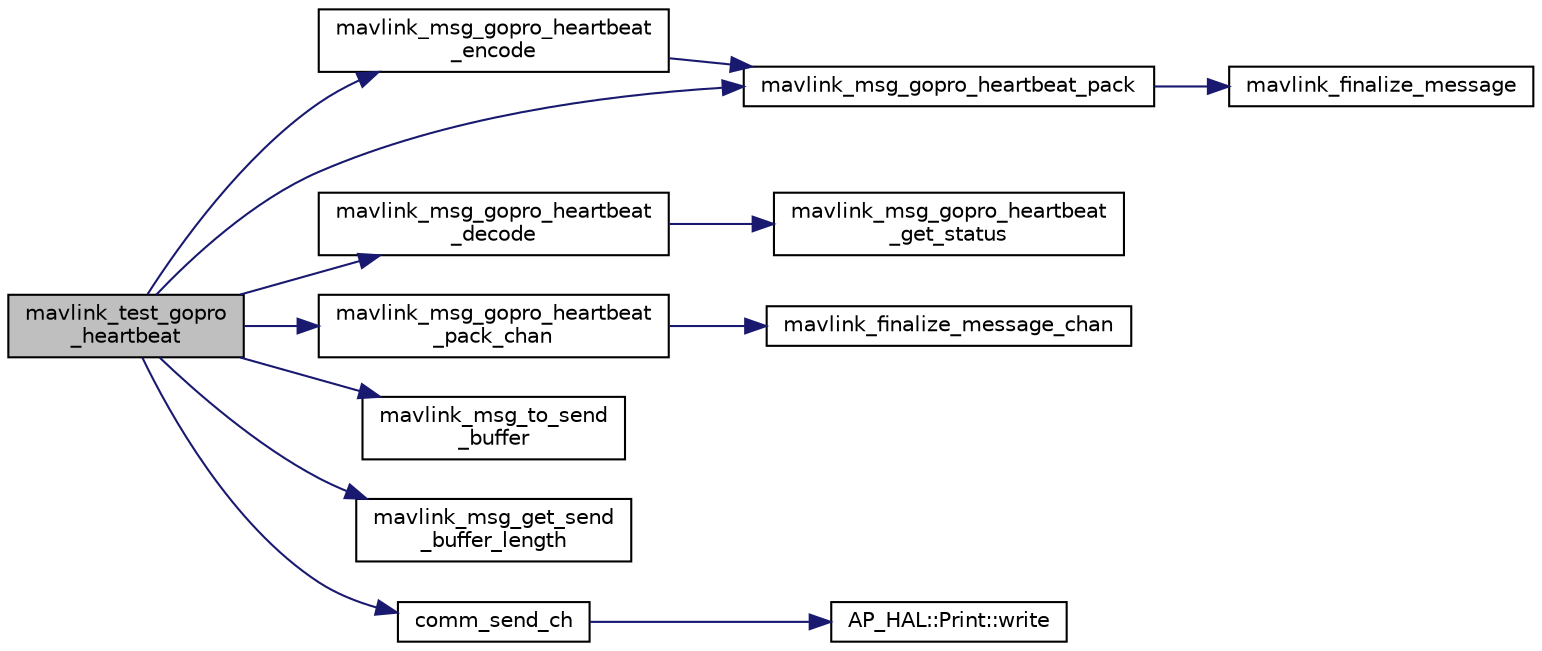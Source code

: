 digraph "mavlink_test_gopro_heartbeat"
{
 // INTERACTIVE_SVG=YES
  edge [fontname="Helvetica",fontsize="10",labelfontname="Helvetica",labelfontsize="10"];
  node [fontname="Helvetica",fontsize="10",shape=record];
  rankdir="LR";
  Node1 [label="mavlink_test_gopro\l_heartbeat",height=0.2,width=0.4,color="black", fillcolor="grey75", style="filled" fontcolor="black"];
  Node1 -> Node2 [color="midnightblue",fontsize="10",style="solid",fontname="Helvetica"];
  Node2 [label="mavlink_msg_gopro_heartbeat\l_encode",height=0.2,width=0.4,color="black", fillcolor="white", style="filled",URL="$mavlink__msg__gopro__heartbeat_8h.html#a1ae1a49ccbeef3e716d2a4552b208f53",tooltip="Encode a gopro_heartbeat struct. "];
  Node2 -> Node3 [color="midnightblue",fontsize="10",style="solid",fontname="Helvetica"];
  Node3 [label="mavlink_msg_gopro_heartbeat_pack",height=0.2,width=0.4,color="black", fillcolor="white", style="filled",URL="$mavlink__msg__gopro__heartbeat_8h.html#ad3cbc35d4f55e41316741a34d1e04a95",tooltip="Pack a gopro_heartbeat message. "];
  Node3 -> Node4 [color="midnightblue",fontsize="10",style="solid",fontname="Helvetica"];
  Node4 [label="mavlink_finalize_message",height=0.2,width=0.4,color="black", fillcolor="white", style="filled",URL="$v0_89_2mavlink__helpers_8h.html#af3bea083c5ec83f5b6570b2bd4a817d0",tooltip="Finalize a MAVLink message with MAVLINK_COMM_0 as default channel. "];
  Node1 -> Node5 [color="midnightblue",fontsize="10",style="solid",fontname="Helvetica"];
  Node5 [label="mavlink_msg_gopro_heartbeat\l_decode",height=0.2,width=0.4,color="black", fillcolor="white", style="filled",URL="$mavlink__msg__gopro__heartbeat_8h.html#af84cf7e4eb44505f0c9a8912f25a7aa8",tooltip="Decode a gopro_heartbeat message into a struct. "];
  Node5 -> Node6 [color="midnightblue",fontsize="10",style="solid",fontname="Helvetica"];
  Node6 [label="mavlink_msg_gopro_heartbeat\l_get_status",height=0.2,width=0.4,color="black", fillcolor="white", style="filled",URL="$mavlink__msg__gopro__heartbeat_8h.html#a8183f476688e4e8c2f269a5c5faf72f9",tooltip="Send a gopro_heartbeat message. "];
  Node1 -> Node3 [color="midnightblue",fontsize="10",style="solid",fontname="Helvetica"];
  Node1 -> Node7 [color="midnightblue",fontsize="10",style="solid",fontname="Helvetica"];
  Node7 [label="mavlink_msg_gopro_heartbeat\l_pack_chan",height=0.2,width=0.4,color="black", fillcolor="white", style="filled",URL="$mavlink__msg__gopro__heartbeat_8h.html#ae43fcc800347b3113dcc2a6c15390ae5",tooltip="Pack a gopro_heartbeat message on a channel. "];
  Node7 -> Node8 [color="midnightblue",fontsize="10",style="solid",fontname="Helvetica"];
  Node8 [label="mavlink_finalize_message_chan",height=0.2,width=0.4,color="black", fillcolor="white", style="filled",URL="$v0_89_2mavlink__helpers_8h.html#aa66131138fc02101dcc73b4b556ab422",tooltip="Finalize a MAVLink message with channel assignment. "];
  Node1 -> Node9 [color="midnightblue",fontsize="10",style="solid",fontname="Helvetica"];
  Node9 [label="mavlink_msg_to_send\l_buffer",height=0.2,width=0.4,color="black", fillcolor="white", style="filled",URL="$v0_89_2mavlink__helpers_8h.html#afea0a9befa84822fd62c2899ea0d849e",tooltip="Pack a message to send it over a serial byte stream. "];
  Node1 -> Node10 [color="midnightblue",fontsize="10",style="solid",fontname="Helvetica"];
  Node10 [label="mavlink_msg_get_send\l_buffer_length",height=0.2,width=0.4,color="black", fillcolor="white", style="filled",URL="$v0_89_2protocol_8h.html#aa86c08f27aabb7a2e12a67f189f590c8",tooltip="Get the required buffer size for this message. "];
  Node1 -> Node11 [color="midnightblue",fontsize="10",style="solid",fontname="Helvetica"];
  Node11 [label="comm_send_ch",height=0.2,width=0.4,color="black", fillcolor="white", style="filled",URL="$GCS__MAVLink_8h.html#ab753873a1ee10adedd0ce246311468f8"];
  Node11 -> Node12 [color="midnightblue",fontsize="10",style="solid",fontname="Helvetica"];
  Node12 [label="AP_HAL::Print::write",height=0.2,width=0.4,color="black", fillcolor="white", style="filled",URL="$classAP__HAL_1_1Print.html#acc65391952a43334f8f5c9bef341f501"];
}
